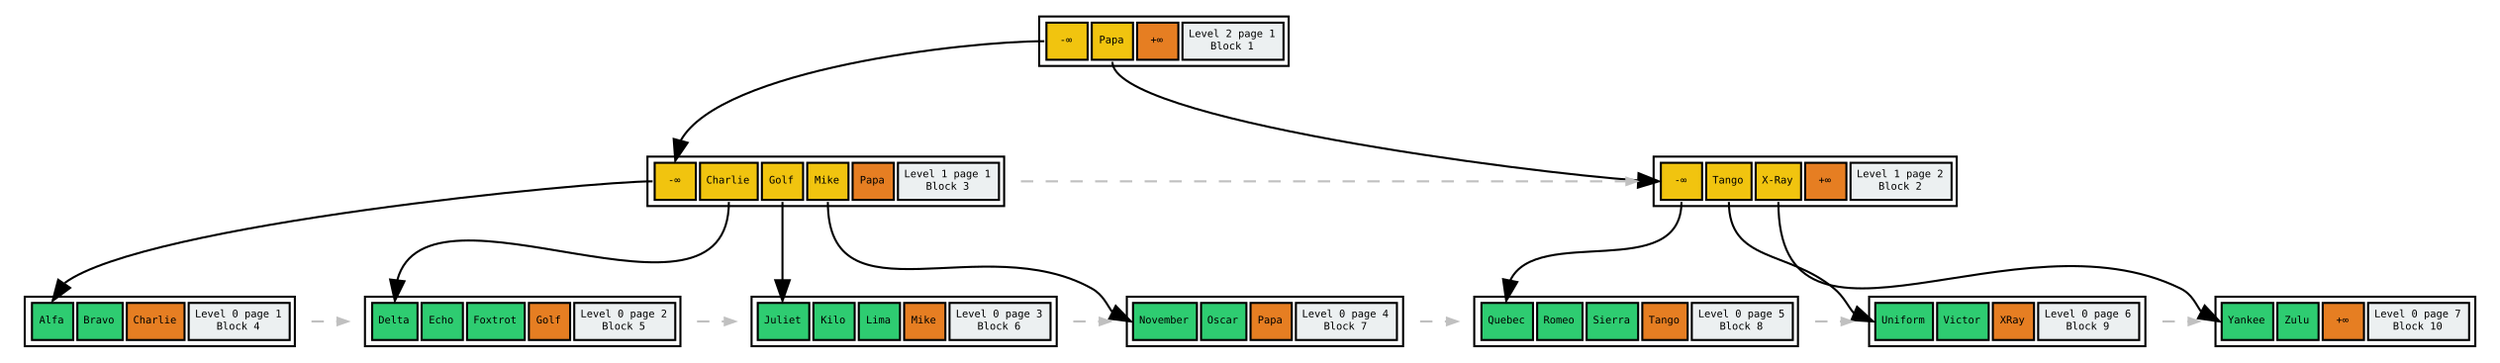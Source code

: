 // Example B-Tree graph
//
// Breadth-first order
//
// Start from root, go left to right
//
// Workflow:
//
// $ dot -T svg btree.dot -o btree.svg;

// #2ECC71 -- green
// #F1C40F -- yellow
// #E67E22 -- brown
// #ECF0F1 -- gray

digraph nbtree {
graph [fontname = "monospace"];
node [shape = none,height=.1,fontname = "monospace",fontsize=5];
// Level 2 (Root internal level)
node2_1[ label=<<table width="120">
                    <tr>
                        <td bgcolor='#F1C40F' width="20" port="f0">-&infin;</td>
                        <td bgcolor='#F1C40F' width="20" port="f1">Papa</td>
                        <td bgcolor='#E67E22' width="20">+&infin;</td>
                        <td bgcolor='#ECF0F1' width="20">Level 2 page 1<br/>Block 1</td>
                    </tr>
                </table>
               >
        ];
// Downlinks to children:
"node2_1":f0 -> "node1_1":f0
"node2_1":f1 -> "node1_2":f0
// sibling pointer:
// (None)


// Level 1 (Internal level)
// Downlinks + highkey:
node1_1[ label=<<table width="120">
                    <tr>
                        <td bgcolor='#F1C40F' width="20" port="f0">-&infin;</td>
                        <td bgcolor='#F1C40F' width="20" port="f1">Charlie</td>
                        <td bgcolor='#F1C40F' width="20" port="f2">Golf</td>
                        <td bgcolor='#F1C40F' width="20" port="f3">Mike</td>
                        <td bgcolor='#E67E22' width="20">Papa</td>
                        <td bgcolor='#ECF0F1' width="20">Level 1 page 1<br/>Block 3</td>
                    </tr>
                </table>
               >
        ];
// Downlinks to children:
"node1_1":f0 -> "node0_1":f0
"node1_1":f1 -> "node0_2":f0
"node1_1":f2 -> "node0_3":f0
"node1_1":f3 -> "node0_4":f0
// sibling pointer:
"node1_1" -> "node1_2"[constraint=false,color=gray,style=dashed,arrowsize=0.5]
// Downlinks + highkey:
node1_2[ label=<<table width="120">
                    <tr>
                        <td bgcolor='#F1C40F' width="20" port="f0">-&infin;</td>
                        <td bgcolor='#F1C40F' width="20" port="f1">Tango</td>
                        <td bgcolor='#F1C40F' width="20" port="f2">X-Ray</td>
                        <td bgcolor='#E67E22' width="20">+&infin;</td>
                        <td bgcolor='#ECF0F1' width="20">Level 1 page 2<br/>Block 2</td>
                    </tr>
                </table>
               >
        ];
// Downlinks to children:
"node1_2":f0 -> "node0_5":f0
"node1_2":f1 -> "node0_6":f0
"node1_2":f2 -> "node0_7":f0
// sibling pointer:
// (None)


// Level 0 (leaf level)
node0_1[ label=<<table width="120">
                    <tr>
                        <td bgcolor='#2ECC71' width="20" port="f0">Alfa</td>
                        <td bgcolor='#2ECC71' width="20" port="f1">Bravo</td>
                        <td bgcolor='#E67E22' width="20">Charlie</td>
                        <td bgcolor='#ECF0F1' width="20">Level 0 page 1<br/>Block 4</td>
                    </tr>
                </table>
               >
        ];
// sibling pointer:
"node0_1" -> "node0_2"[constraint=false,color=gray,style=dashed,arrowsize=0.5]
node0_2[ label=<<table width="120">
                    <tr>
                        <td bgcolor='#2ECC71' width="20" port="f0">Delta</td>
                        <td bgcolor='#2ECC71' width="20" port="f1">Echo</td>
                        <td bgcolor='#2ECC71' width="20" port="f2">Foxtrot</td>
                        <td bgcolor='#E67E22' width="20">Golf</td>
                        <td bgcolor='#ECF0F1' width="20">Level 0 page 2<br/>Block 5</td>
                    </tr>
                </table>
               >
        ];
// sibling pointer:
"node0_2" -> "node0_3"[constraint=false,color=gray,style=dashed,arrowsize=0.5]
node0_3[ label=<<table width="120">
                    <tr>
                        <td bgcolor='#2ECC71' width="20" port="f0">Juliet</td>
                        <td bgcolor='#2ECC71' width="20" port="f1">Kilo</td>
                        <td bgcolor='#2ECC71' width="20" port="f2">Lima</td>
                        <td bgcolor='#E67E22' width="20">Mike</td>
                        <td bgcolor='#ECF0F1' width="20">Level 0 page 3<br/>Block 6</td>
                    </tr>
                </table>
               >
        ];
// sibling pointer:
"node0_3" -> "node0_4"[constraint=false,color=gray,style=dashed,arrowsize=0.5]
node0_4[ label=<<table width="120">
                    <tr>
                        <td bgcolor='#2ECC71' width="20" port="f0">November</td>
                        <td bgcolor='#2ECC71' width="20" port="f1">Oscar</td>
                        <td bgcolor='#E67E22' width="20">Papa</td>
                        <td bgcolor='#ECF0F1' width="20">Level 0 page 4<br/>Block 7</td>
                    </tr>
                </table>
               >
        ];
// sibling pointer:
"node0_4" -> "node0_5"[constraint=false,color=gray,style=dashed,arrowsize=0.5]
node0_5[ label=<<table width="120">
                    <tr>
                        <td bgcolor='#2ECC71' width="20" port="f0">Quebec</td>
                        <td bgcolor='#2ECC71' width="20" port="f1">Romeo</td>
                        <td bgcolor='#2ECC71' width="20" port="f2">Sierra</td>
                        <td bgcolor='#E67E22' width="20">Tango</td>
                        <td bgcolor='#ECF0F1' width="20">Level 0 page 5<br/>Block 8</td>
                    </tr>
                </table>
               >
        ];
// sibling pointer:
"node0_5" -> "node0_6"[constraint=false,color=gray,style=dashed,arrowsize=0.5]
node0_6[ label=<<table width="120">
                    <tr>
                        <td bgcolor='#2ECC71' width="20" port="f0">Uniform</td>
                        <td bgcolor='#2ECC71' width="20" port="f1">Victor</td>
                        <td bgcolor='#E67E22' width="20">XRay</td>
                        <td bgcolor='#ECF0F1' width="20">Level 0 page 6<br/>Block 9</td>
                    </tr>
                </table>
               >
        ];
// sibling pointer:
"node0_6" -> "node0_7"[constraint=false,color=gray,style=dashed,arrowsize=0.5]
node0_7[ label=<<table width="120">
                    <tr>
                        <td bgcolor='#2ECC71' width="20" port="f0">Yankee</td>
                        <td bgcolor='#2ECC71' width="20" port="f1">Zulu</td>
                        <td bgcolor='#E67E22' width="20">+&infin;</td>
                        <td bgcolor='#ECF0F1' width="20">Level 0 page 7<br/>Block 10</td>
                    </tr>
                </table>
               >
        ];
// sibling pointer:
// (None)
}
